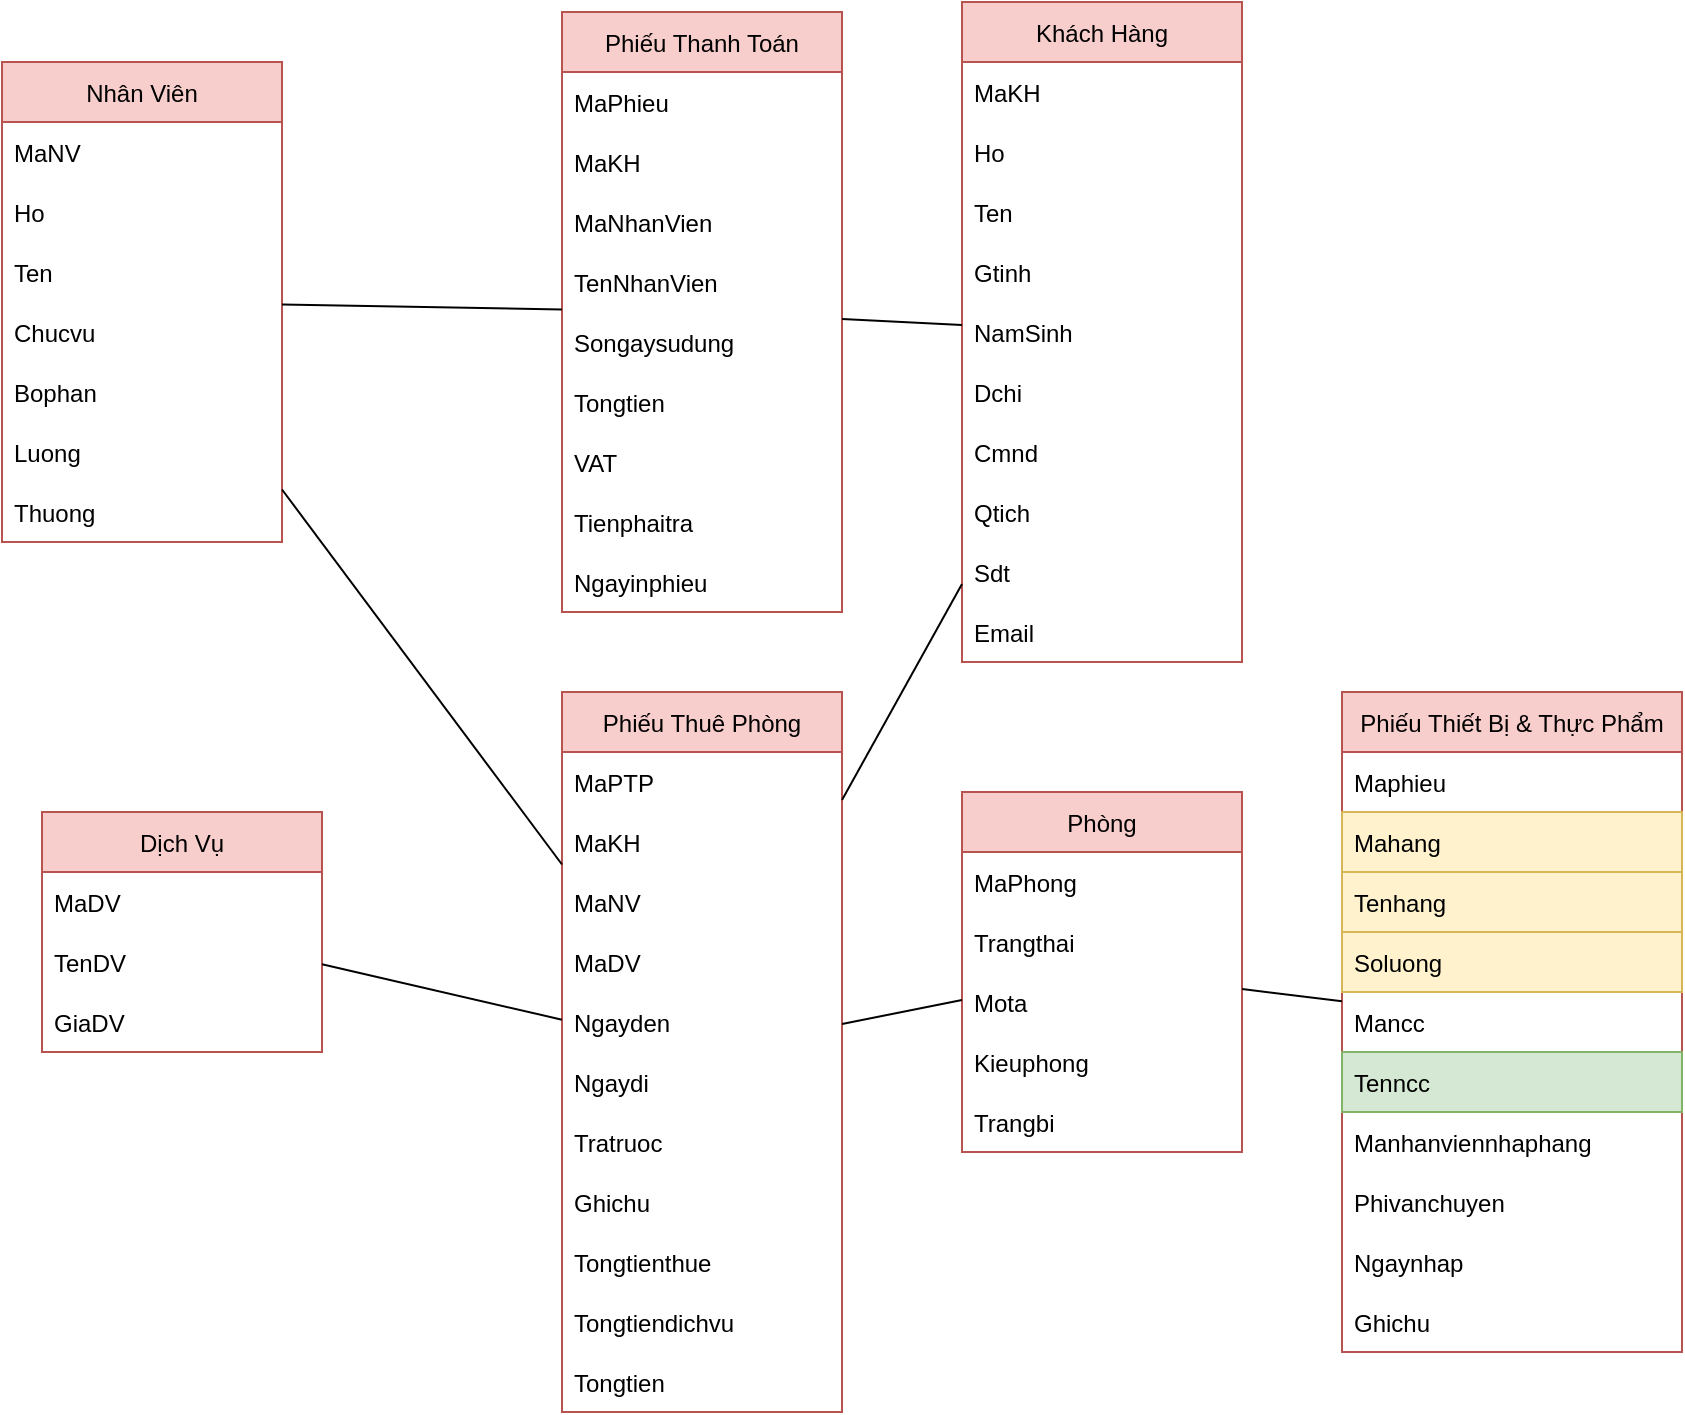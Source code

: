 <mxfile version="13.9.9" type="device"><diagram id="7eF3YoeIpmHI1MQg0MPX" name="Page-1"><mxGraphModel dx="1827" dy="746" grid="1" gridSize="10" guides="1" tooltips="1" connect="1" arrows="1" fold="1" page="1" pageScale="1" pageWidth="827" pageHeight="1169" math="0" shadow="0"><root><mxCell id="0"/><mxCell id="1" parent="0"/><mxCell id="aKGaaWWlIESonN7vYw-Q-1" value="Khách Hàng" style="swimlane;fontStyle=0;childLayout=stackLayout;horizontal=1;startSize=30;horizontalStack=0;resizeParent=1;resizeParentMax=0;resizeLast=0;collapsible=1;marginBottom=0;fillColor=#f8cecc;strokeColor=#b85450;" parent="1" vertex="1"><mxGeometry x="-110" y="315" width="140" height="330" as="geometry"/></mxCell><mxCell id="aKGaaWWlIESonN7vYw-Q-2" value="MaKH" style="text;strokeColor=none;fillColor=none;align=left;verticalAlign=middle;spacingLeft=4;spacingRight=4;overflow=hidden;points=[[0,0.5],[1,0.5]];portConstraint=eastwest;rotatable=0;" parent="aKGaaWWlIESonN7vYw-Q-1" vertex="1"><mxGeometry y="30" width="140" height="30" as="geometry"/></mxCell><mxCell id="aKGaaWWlIESonN7vYw-Q-4" value="Ho" style="text;strokeColor=none;fillColor=none;align=left;verticalAlign=middle;spacingLeft=4;spacingRight=4;overflow=hidden;points=[[0,0.5],[1,0.5]];portConstraint=eastwest;rotatable=0;" parent="aKGaaWWlIESonN7vYw-Q-1" vertex="1"><mxGeometry y="60" width="140" height="30" as="geometry"/></mxCell><mxCell id="aTECQ-9BiBoAfUXdvshy-30" value="Ten" style="text;strokeColor=none;fillColor=none;align=left;verticalAlign=middle;spacingLeft=4;spacingRight=4;overflow=hidden;points=[[0,0.5],[1,0.5]];portConstraint=eastwest;rotatable=0;" parent="aKGaaWWlIESonN7vYw-Q-1" vertex="1"><mxGeometry y="90" width="140" height="30" as="geometry"/></mxCell><mxCell id="aKGaaWWlIESonN7vYw-Q-3" value="Gtinh" style="text;strokeColor=none;fillColor=none;align=left;verticalAlign=middle;spacingLeft=4;spacingRight=4;overflow=hidden;points=[[0,0.5],[1,0.5]];portConstraint=eastwest;rotatable=0;" parent="aKGaaWWlIESonN7vYw-Q-1" vertex="1"><mxGeometry y="120" width="140" height="30" as="geometry"/></mxCell><mxCell id="A2Pmf5FZ_ClT6Z_F50wU-1" value="NamSinh" style="text;strokeColor=none;fillColor=none;align=left;verticalAlign=middle;spacingLeft=4;spacingRight=4;overflow=hidden;points=[[0,0.5],[1,0.5]];portConstraint=eastwest;rotatable=0;" parent="aKGaaWWlIESonN7vYw-Q-1" vertex="1"><mxGeometry y="150" width="140" height="30" as="geometry"/></mxCell><mxCell id="aTECQ-9BiBoAfUXdvshy-2" value="Dchi" style="text;strokeColor=none;fillColor=none;align=left;verticalAlign=middle;spacingLeft=4;spacingRight=4;overflow=hidden;points=[[0,0.5],[1,0.5]];portConstraint=eastwest;rotatable=0;" parent="aKGaaWWlIESonN7vYw-Q-1" vertex="1"><mxGeometry y="180" width="140" height="30" as="geometry"/></mxCell><mxCell id="aTECQ-9BiBoAfUXdvshy-1" value="Cmnd" style="text;strokeColor=none;fillColor=none;align=left;verticalAlign=middle;spacingLeft=4;spacingRight=4;overflow=hidden;points=[[0,0.5],[1,0.5]];portConstraint=eastwest;rotatable=0;" parent="aKGaaWWlIESonN7vYw-Q-1" vertex="1"><mxGeometry y="210" width="140" height="30" as="geometry"/></mxCell><mxCell id="aTECQ-9BiBoAfUXdvshy-3" value="Qtich" style="text;strokeColor=none;fillColor=none;align=left;verticalAlign=middle;spacingLeft=4;spacingRight=4;overflow=hidden;points=[[0,0.5],[1,0.5]];portConstraint=eastwest;rotatable=0;" parent="aKGaaWWlIESonN7vYw-Q-1" vertex="1"><mxGeometry y="240" width="140" height="30" as="geometry"/></mxCell><mxCell id="aTECQ-9BiBoAfUXdvshy-4" value="Sdt" style="text;strokeColor=none;fillColor=none;align=left;verticalAlign=middle;spacingLeft=4;spacingRight=4;overflow=hidden;points=[[0,0.5],[1,0.5]];portConstraint=eastwest;rotatable=0;" parent="aKGaaWWlIESonN7vYw-Q-1" vertex="1"><mxGeometry y="270" width="140" height="30" as="geometry"/></mxCell><mxCell id="aTECQ-9BiBoAfUXdvshy-5" value="Email" style="text;strokeColor=none;fillColor=none;align=left;verticalAlign=middle;spacingLeft=4;spacingRight=4;overflow=hidden;points=[[0,0.5],[1,0.5]];portConstraint=eastwest;rotatable=0;" parent="aKGaaWWlIESonN7vYw-Q-1" vertex="1"><mxGeometry y="300" width="140" height="30" as="geometry"/></mxCell><mxCell id="aKGaaWWlIESonN7vYw-Q-5" value="Phòng" style="swimlane;fontStyle=0;childLayout=stackLayout;horizontal=1;startSize=30;horizontalStack=0;resizeParent=1;resizeParentMax=0;resizeLast=0;collapsible=1;marginBottom=0;fillColor=#f8cecc;strokeColor=#b85450;" parent="1" vertex="1"><mxGeometry x="-110" y="710" width="140" height="180" as="geometry"/></mxCell><mxCell id="aKGaaWWlIESonN7vYw-Q-6" value="MaPhong" style="text;strokeColor=none;fillColor=none;align=left;verticalAlign=middle;spacingLeft=4;spacingRight=4;overflow=hidden;points=[[0,0.5],[1,0.5]];portConstraint=eastwest;rotatable=0;" parent="aKGaaWWlIESonN7vYw-Q-5" vertex="1"><mxGeometry y="30" width="140" height="30" as="geometry"/></mxCell><mxCell id="aTECQ-9BiBoAfUXdvshy-18" value="Trangthai" style="text;strokeColor=none;fillColor=none;align=left;verticalAlign=middle;spacingLeft=4;spacingRight=4;overflow=hidden;points=[[0,0.5],[1,0.5]];portConstraint=eastwest;rotatable=0;" parent="aKGaaWWlIESonN7vYw-Q-5" vertex="1"><mxGeometry y="60" width="140" height="30" as="geometry"/></mxCell><mxCell id="aTECQ-9BiBoAfUXdvshy-24" value="Mota" style="text;strokeColor=none;fillColor=none;align=left;verticalAlign=middle;spacingLeft=4;spacingRight=4;overflow=hidden;points=[[0,0.5],[1,0.5]];portConstraint=eastwest;rotatable=0;" parent="aKGaaWWlIESonN7vYw-Q-5" vertex="1"><mxGeometry y="90" width="140" height="30" as="geometry"/></mxCell><mxCell id="aTECQ-9BiBoAfUXdvshy-127" value="Kieuphong" style="text;strokeColor=none;fillColor=none;align=left;verticalAlign=middle;spacingLeft=4;spacingRight=4;overflow=hidden;points=[[0,0.5],[1,0.5]];portConstraint=eastwest;rotatable=0;" parent="aKGaaWWlIESonN7vYw-Q-5" vertex="1"><mxGeometry y="120" width="140" height="30" as="geometry"/></mxCell><mxCell id="aTECQ-9BiBoAfUXdvshy-21" value="Trangbi" style="text;strokeColor=none;fillColor=none;align=left;verticalAlign=middle;spacingLeft=4;spacingRight=4;overflow=hidden;points=[[0,0.5],[1,0.5]];portConstraint=eastwest;rotatable=0;" parent="aKGaaWWlIESonN7vYw-Q-5" vertex="1"><mxGeometry y="150" width="140" height="30" as="geometry"/></mxCell><mxCell id="aKGaaWWlIESonN7vYw-Q-9" value="Phiếu Thanh Toán" style="swimlane;fontStyle=0;childLayout=stackLayout;horizontal=1;startSize=30;horizontalStack=0;resizeParent=1;resizeParentMax=0;resizeLast=0;collapsible=1;marginBottom=0;fillColor=#f8cecc;strokeColor=#b85450;" parent="1" vertex="1"><mxGeometry x="-310" y="320" width="140" height="300" as="geometry"/></mxCell><mxCell id="aKGaaWWlIESonN7vYw-Q-10" value="MaPhieu" style="text;strokeColor=none;fillColor=none;align=left;verticalAlign=middle;spacingLeft=4;spacingRight=4;overflow=hidden;points=[[0,0.5],[1,0.5]];portConstraint=eastwest;rotatable=0;" parent="aKGaaWWlIESonN7vYw-Q-9" vertex="1"><mxGeometry y="30" width="140" height="30" as="geometry"/></mxCell><mxCell id="aTECQ-9BiBoAfUXdvshy-59" value="MaKH" style="text;strokeColor=none;fillColor=none;align=left;verticalAlign=middle;spacingLeft=4;spacingRight=4;overflow=hidden;points=[[0,0.5],[1,0.5]];portConstraint=eastwest;rotatable=0;" parent="aKGaaWWlIESonN7vYw-Q-9" vertex="1"><mxGeometry y="60" width="140" height="30" as="geometry"/></mxCell><mxCell id="aTECQ-9BiBoAfUXdvshy-53" value="MaNhanVien" style="text;strokeColor=none;fillColor=none;align=left;verticalAlign=middle;spacingLeft=4;spacingRight=4;overflow=hidden;points=[[0,0.5],[1,0.5]];portConstraint=eastwest;rotatable=0;" parent="aKGaaWWlIESonN7vYw-Q-9" vertex="1"><mxGeometry y="90" width="140" height="30" as="geometry"/></mxCell><mxCell id="mq0-_rbovB_cF3NfJ1jz-1" value="TenNhanVien" style="text;strokeColor=none;fillColor=none;align=left;verticalAlign=middle;spacingLeft=4;spacingRight=4;overflow=hidden;points=[[0,0.5],[1,0.5]];portConstraint=eastwest;rotatable=0;" parent="aKGaaWWlIESonN7vYw-Q-9" vertex="1"><mxGeometry y="120" width="140" height="30" as="geometry"/></mxCell><mxCell id="aKGaaWWlIESonN7vYw-Q-24" value="Songaysudung" style="text;strokeColor=none;fillColor=none;align=left;verticalAlign=middle;spacingLeft=4;spacingRight=4;overflow=hidden;points=[[0,0.5],[1,0.5]];portConstraint=eastwest;rotatable=0;" parent="aKGaaWWlIESonN7vYw-Q-9" vertex="1"><mxGeometry y="150" width="140" height="30" as="geometry"/></mxCell><mxCell id="aTECQ-9BiBoAfUXdvshy-15" value="Tongtien" style="text;strokeColor=none;fillColor=none;align=left;verticalAlign=middle;spacingLeft=4;spacingRight=4;overflow=hidden;points=[[0,0.5],[1,0.5]];portConstraint=eastwest;rotatable=0;" parent="aKGaaWWlIESonN7vYw-Q-9" vertex="1"><mxGeometry y="180" width="140" height="30" as="geometry"/></mxCell><mxCell id="aTECQ-9BiBoAfUXdvshy-16" value="VAT" style="text;strokeColor=none;fillColor=none;align=left;verticalAlign=middle;spacingLeft=4;spacingRight=4;overflow=hidden;points=[[0,0.5],[1,0.5]];portConstraint=eastwest;rotatable=0;" parent="aKGaaWWlIESonN7vYw-Q-9" vertex="1"><mxGeometry y="210" width="140" height="30" as="geometry"/></mxCell><mxCell id="aTECQ-9BiBoAfUXdvshy-17" value="Tienphaitra" style="text;strokeColor=none;fillColor=none;align=left;verticalAlign=middle;spacingLeft=4;spacingRight=4;overflow=hidden;points=[[0,0.5],[1,0.5]];portConstraint=eastwest;rotatable=0;" parent="aKGaaWWlIESonN7vYw-Q-9" vertex="1"><mxGeometry y="240" width="140" height="30" as="geometry"/></mxCell><mxCell id="aTECQ-9BiBoAfUXdvshy-54" value="Ngayinphieu" style="text;strokeColor=none;fillColor=none;align=left;verticalAlign=middle;spacingLeft=4;spacingRight=4;overflow=hidden;points=[[0,0.5],[1,0.5]];portConstraint=eastwest;rotatable=0;" parent="aKGaaWWlIESonN7vYw-Q-9" vertex="1"><mxGeometry y="270" width="140" height="30" as="geometry"/></mxCell><mxCell id="aKGaaWWlIESonN7vYw-Q-17" value="Nhân Viên" style="swimlane;fontStyle=0;childLayout=stackLayout;horizontal=1;startSize=30;horizontalStack=0;resizeParent=1;resizeParentMax=0;resizeLast=0;collapsible=1;marginBottom=0;fillColor=#f8cecc;strokeColor=#b85450;" parent="1" vertex="1"><mxGeometry x="-590" y="345" width="140" height="240" as="geometry"/></mxCell><mxCell id="aKGaaWWlIESonN7vYw-Q-18" value="MaNV" style="text;strokeColor=none;fillColor=none;align=left;verticalAlign=middle;spacingLeft=4;spacingRight=4;overflow=hidden;points=[[0,0.5],[1,0.5]];portConstraint=eastwest;rotatable=0;" parent="aKGaaWWlIESonN7vYw-Q-17" vertex="1"><mxGeometry y="30" width="140" height="30" as="geometry"/></mxCell><mxCell id="aTECQ-9BiBoAfUXdvshy-34" value="Ho" style="text;strokeColor=none;fillColor=none;align=left;verticalAlign=middle;spacingLeft=4;spacingRight=4;overflow=hidden;points=[[0,0.5],[1,0.5]];portConstraint=eastwest;rotatable=0;" parent="aKGaaWWlIESonN7vYw-Q-17" vertex="1"><mxGeometry y="60" width="140" height="30" as="geometry"/></mxCell><mxCell id="aTECQ-9BiBoAfUXdvshy-35" value="Ten" style="text;strokeColor=none;fillColor=none;align=left;verticalAlign=middle;spacingLeft=4;spacingRight=4;overflow=hidden;points=[[0,0.5],[1,0.5]];portConstraint=eastwest;rotatable=0;" parent="aKGaaWWlIESonN7vYw-Q-17" vertex="1"><mxGeometry y="90" width="140" height="30" as="geometry"/></mxCell><mxCell id="aTECQ-9BiBoAfUXdvshy-36" value="Chucvu" style="text;strokeColor=none;fillColor=none;align=left;verticalAlign=middle;spacingLeft=4;spacingRight=4;overflow=hidden;points=[[0,0.5],[1,0.5]];portConstraint=eastwest;rotatable=0;" parent="aKGaaWWlIESonN7vYw-Q-17" vertex="1"><mxGeometry y="120" width="140" height="30" as="geometry"/></mxCell><mxCell id="aTECQ-9BiBoAfUXdvshy-37" value="Bophan" style="text;strokeColor=none;fillColor=none;align=left;verticalAlign=middle;spacingLeft=4;spacingRight=4;overflow=hidden;points=[[0,0.5],[1,0.5]];portConstraint=eastwest;rotatable=0;" parent="aKGaaWWlIESonN7vYw-Q-17" vertex="1"><mxGeometry y="150" width="140" height="30" as="geometry"/></mxCell><mxCell id="aTECQ-9BiBoAfUXdvshy-38" value="Luong" style="text;strokeColor=none;fillColor=none;align=left;verticalAlign=middle;spacingLeft=4;spacingRight=4;overflow=hidden;points=[[0,0.5],[1,0.5]];portConstraint=eastwest;rotatable=0;" parent="aKGaaWWlIESonN7vYw-Q-17" vertex="1"><mxGeometry y="180" width="140" height="30" as="geometry"/></mxCell><mxCell id="aTECQ-9BiBoAfUXdvshy-39" value="Thuong" style="text;strokeColor=none;fillColor=none;align=left;verticalAlign=middle;spacingLeft=4;spacingRight=4;overflow=hidden;points=[[0,0.5],[1,0.5]];portConstraint=eastwest;rotatable=0;" parent="aKGaaWWlIESonN7vYw-Q-17" vertex="1"><mxGeometry y="210" width="140" height="30" as="geometry"/></mxCell><mxCell id="aKGaaWWlIESonN7vYw-Q-25" value="Dịch Vụ" style="swimlane;fontStyle=0;childLayout=stackLayout;horizontal=1;startSize=30;horizontalStack=0;resizeParent=1;resizeParentMax=0;resizeLast=0;collapsible=1;marginBottom=0;fillColor=#f8cecc;strokeColor=#b85450;" parent="1" vertex="1"><mxGeometry x="-570" y="720" width="140" height="120" as="geometry"/></mxCell><mxCell id="aKGaaWWlIESonN7vYw-Q-26" value="MaDV" style="text;strokeColor=none;fillColor=none;align=left;verticalAlign=middle;spacingLeft=4;spacingRight=4;overflow=hidden;points=[[0,0.5],[1,0.5]];portConstraint=eastwest;rotatable=0;" parent="aKGaaWWlIESonN7vYw-Q-25" vertex="1"><mxGeometry y="30" width="140" height="30" as="geometry"/></mxCell><mxCell id="aKGaaWWlIESonN7vYw-Q-27" value="TenDV" style="text;strokeColor=none;fillColor=none;align=left;verticalAlign=middle;spacingLeft=4;spacingRight=4;overflow=hidden;points=[[0,0.5],[1,0.5]];portConstraint=eastwest;rotatable=0;" parent="aKGaaWWlIESonN7vYw-Q-25" vertex="1"><mxGeometry y="60" width="140" height="30" as="geometry"/></mxCell><mxCell id="aKGaaWWlIESonN7vYw-Q-28" value="GiaDV" style="text;strokeColor=none;fillColor=none;align=left;verticalAlign=middle;spacingLeft=4;spacingRight=4;overflow=hidden;points=[[0,0.5],[1,0.5]];portConstraint=eastwest;rotatable=0;" parent="aKGaaWWlIESonN7vYw-Q-25" vertex="1"><mxGeometry y="90" width="140" height="30" as="geometry"/></mxCell><mxCell id="aTECQ-9BiBoAfUXdvshy-6" value="Phiếu Thuê Phòng" style="swimlane;fontStyle=0;childLayout=stackLayout;horizontal=1;startSize=30;horizontalStack=0;resizeParent=1;resizeParentMax=0;resizeLast=0;collapsible=1;marginBottom=0;fillColor=#f8cecc;strokeColor=#b85450;" parent="1" vertex="1"><mxGeometry x="-310" y="660" width="140" height="360" as="geometry"/></mxCell><mxCell id="aTECQ-9BiBoAfUXdvshy-7" value="MaPTP" style="text;strokeColor=none;fillColor=none;align=left;verticalAlign=middle;spacingLeft=4;spacingRight=4;overflow=hidden;points=[[0,0.5],[1,0.5]];portConstraint=eastwest;rotatable=0;" parent="aTECQ-9BiBoAfUXdvshy-6" vertex="1"><mxGeometry y="30" width="140" height="30" as="geometry"/></mxCell><mxCell id="aTECQ-9BiBoAfUXdvshy-45" value="MaKH" style="text;strokeColor=none;fillColor=none;align=left;verticalAlign=middle;spacingLeft=4;spacingRight=4;overflow=hidden;points=[[0,0.5],[1,0.5]];portConstraint=eastwest;rotatable=0;" parent="aTECQ-9BiBoAfUXdvshy-6" vertex="1"><mxGeometry y="60" width="140" height="30" as="geometry"/></mxCell><mxCell id="aTECQ-9BiBoAfUXdvshy-105" value="MaNV" style="text;strokeColor=none;fillColor=none;align=left;verticalAlign=middle;spacingLeft=4;spacingRight=4;overflow=hidden;points=[[0,0.5],[1,0.5]];portConstraint=eastwest;rotatable=0;" parent="aTECQ-9BiBoAfUXdvshy-6" vertex="1"><mxGeometry y="90" width="140" height="30" as="geometry"/></mxCell><mxCell id="aTECQ-9BiBoAfUXdvshy-51" value="MaDV" style="text;strokeColor=none;fillColor=none;align=left;verticalAlign=middle;spacingLeft=4;spacingRight=4;overflow=hidden;points=[[0,0.5],[1,0.5]];portConstraint=eastwest;rotatable=0;" parent="aTECQ-9BiBoAfUXdvshy-6" vertex="1"><mxGeometry y="120" width="140" height="30" as="geometry"/></mxCell><mxCell id="aTECQ-9BiBoAfUXdvshy-8" value="Ngayden" style="text;strokeColor=none;fillColor=none;align=left;verticalAlign=middle;spacingLeft=4;spacingRight=4;overflow=hidden;points=[[0,0.5],[1,0.5]];portConstraint=eastwest;rotatable=0;" parent="aTECQ-9BiBoAfUXdvshy-6" vertex="1"><mxGeometry y="150" width="140" height="30" as="geometry"/></mxCell><mxCell id="aTECQ-9BiBoAfUXdvshy-9" value="Ngaydi" style="text;strokeColor=none;fillColor=none;align=left;verticalAlign=middle;spacingLeft=4;spacingRight=4;overflow=hidden;points=[[0,0.5],[1,0.5]];portConstraint=eastwest;rotatable=0;" parent="aTECQ-9BiBoAfUXdvshy-6" vertex="1"><mxGeometry y="180" width="140" height="30" as="geometry"/></mxCell><mxCell id="aTECQ-9BiBoAfUXdvshy-13" value="Tratruoc" style="text;strokeColor=none;fillColor=none;align=left;verticalAlign=middle;spacingLeft=4;spacingRight=4;overflow=hidden;points=[[0,0.5],[1,0.5]];portConstraint=eastwest;rotatable=0;" parent="aTECQ-9BiBoAfUXdvshy-6" vertex="1"><mxGeometry y="210" width="140" height="30" as="geometry"/></mxCell><mxCell id="aTECQ-9BiBoAfUXdvshy-14" value="Ghichu" style="text;strokeColor=none;fillColor=none;align=left;verticalAlign=middle;spacingLeft=4;spacingRight=4;overflow=hidden;points=[[0,0.5],[1,0.5]];portConstraint=eastwest;rotatable=0;" parent="aTECQ-9BiBoAfUXdvshy-6" vertex="1"><mxGeometry y="240" width="140" height="30" as="geometry"/></mxCell><mxCell id="aTECQ-9BiBoAfUXdvshy-107" value="Tongtienthue" style="text;strokeColor=none;fillColor=none;align=left;verticalAlign=middle;spacingLeft=4;spacingRight=4;overflow=hidden;points=[[0,0.5],[1,0.5]];portConstraint=eastwest;rotatable=0;" parent="aTECQ-9BiBoAfUXdvshy-6" vertex="1"><mxGeometry y="270" width="140" height="30" as="geometry"/></mxCell><mxCell id="aTECQ-9BiBoAfUXdvshy-108" value="Tongtiendichvu" style="text;strokeColor=none;fillColor=none;align=left;verticalAlign=middle;spacingLeft=4;spacingRight=4;overflow=hidden;points=[[0,0.5],[1,0.5]];portConstraint=eastwest;rotatable=0;" parent="aTECQ-9BiBoAfUXdvshy-6" vertex="1"><mxGeometry y="300" width="140" height="30" as="geometry"/></mxCell><mxCell id="aTECQ-9BiBoAfUXdvshy-109" value="Tongtien" style="text;strokeColor=none;fillColor=none;align=left;verticalAlign=middle;spacingLeft=4;spacingRight=4;overflow=hidden;points=[[0,0.5],[1,0.5]];portConstraint=eastwest;rotatable=0;" parent="aTECQ-9BiBoAfUXdvshy-6" vertex="1"><mxGeometry y="330" width="140" height="30" as="geometry"/></mxCell><mxCell id="aTECQ-9BiBoAfUXdvshy-50" value="" style="endArrow=none;html=1;" parent="1" source="aKGaaWWlIESonN7vYw-Q-5" target="aTECQ-9BiBoAfUXdvshy-6" edge="1"><mxGeometry width="50" height="50" relative="1" as="geometry"><mxPoint x="-260" y="660" as="sourcePoint"/><mxPoint x="-210" y="610" as="targetPoint"/></mxGeometry></mxCell><mxCell id="aTECQ-9BiBoAfUXdvshy-52" value="" style="endArrow=none;html=1;" parent="1" source="aTECQ-9BiBoAfUXdvshy-6" target="aKGaaWWlIESonN7vYw-Q-25" edge="1"><mxGeometry width="50" height="50" relative="1" as="geometry"><mxPoint x="-70" y="590" as="sourcePoint"/><mxPoint x="-20" y="540" as="targetPoint"/></mxGeometry></mxCell><mxCell id="aTECQ-9BiBoAfUXdvshy-58" value="" style="endArrow=none;html=1;" parent="1" source="aKGaaWWlIESonN7vYw-Q-9" target="aKGaaWWlIESonN7vYw-Q-17" edge="1"><mxGeometry width="50" height="50" relative="1" as="geometry"><mxPoint x="-200" y="380" as="sourcePoint"/><mxPoint x="-150" y="330" as="targetPoint"/></mxGeometry></mxCell><mxCell id="aTECQ-9BiBoAfUXdvshy-60" value="" style="endArrow=none;html=1;" parent="1" source="aKGaaWWlIESonN7vYw-Q-9" target="aKGaaWWlIESonN7vYw-Q-1" edge="1"><mxGeometry width="50" height="50" relative="1" as="geometry"><mxPoint y="360" as="sourcePoint"/><mxPoint x="50" y="310" as="targetPoint"/></mxGeometry></mxCell><mxCell id="aTECQ-9BiBoAfUXdvshy-110" value="Phiếu Thiết Bị &amp; Thực Phẩm" style="swimlane;fontStyle=0;childLayout=stackLayout;horizontal=1;startSize=30;horizontalStack=0;resizeParent=1;resizeParentMax=0;resizeLast=0;collapsible=1;marginBottom=0;fillColor=#f8cecc;strokeColor=#b85450;" parent="1" vertex="1"><mxGeometry x="80" y="660" width="170" height="330" as="geometry"/></mxCell><mxCell id="Qu6nRAYG70ceMj00Re6B-4" value="Maphieu" style="text;strokeColor=none;fillColor=none;align=left;verticalAlign=middle;spacingLeft=4;spacingRight=4;overflow=hidden;points=[[0,0.5],[1,0.5]];portConstraint=eastwest;rotatable=0;" parent="aTECQ-9BiBoAfUXdvshy-110" vertex="1"><mxGeometry y="30" width="170" height="30" as="geometry"/></mxCell><mxCell id="Qu6nRAYG70ceMj00Re6B-13" value="Mahang" style="text;strokeColor=#d6b656;fillColor=#fff2cc;align=left;verticalAlign=middle;spacingLeft=4;spacingRight=4;overflow=hidden;points=[[0,0.5],[1,0.5]];portConstraint=eastwest;rotatable=0;" parent="aTECQ-9BiBoAfUXdvshy-110" vertex="1"><mxGeometry y="60" width="170" height="30" as="geometry"/></mxCell><mxCell id="mq0-_rbovB_cF3NfJ1jz-2" value="Tenhang" style="text;strokeColor=#d6b656;fillColor=#fff2cc;align=left;verticalAlign=middle;spacingLeft=4;spacingRight=4;overflow=hidden;points=[[0,0.5],[1,0.5]];portConstraint=eastwest;rotatable=0;" parent="aTECQ-9BiBoAfUXdvshy-110" vertex="1"><mxGeometry y="90" width="170" height="30" as="geometry"/></mxCell><mxCell id="aTECQ-9BiBoAfUXdvshy-118" value="Soluong" style="text;strokeColor=#d6b656;fillColor=#fff2cc;align=left;verticalAlign=middle;spacingLeft=4;spacingRight=4;overflow=hidden;points=[[0,0.5],[1,0.5]];portConstraint=eastwest;rotatable=0;" parent="aTECQ-9BiBoAfUXdvshy-110" vertex="1"><mxGeometry y="120" width="170" height="30" as="geometry"/></mxCell><mxCell id="Qu6nRAYG70ceMj00Re6B-12" value="Mancc" style="text;strokeColor=none;fillColor=none;align=left;verticalAlign=middle;spacingLeft=4;spacingRight=4;overflow=hidden;points=[[0,0.5],[1,0.5]];portConstraint=eastwest;rotatable=0;" parent="aTECQ-9BiBoAfUXdvshy-110" vertex="1"><mxGeometry y="150" width="170" height="30" as="geometry"/></mxCell><mxCell id="mq0-_rbovB_cF3NfJ1jz-3" value="Tenncc" style="text;strokeColor=#82b366;fillColor=#d5e8d4;align=left;verticalAlign=middle;spacingLeft=4;spacingRight=4;overflow=hidden;points=[[0,0.5],[1,0.5]];portConstraint=eastwest;rotatable=0;" parent="aTECQ-9BiBoAfUXdvshy-110" vertex="1"><mxGeometry y="180" width="170" height="30" as="geometry"/></mxCell><mxCell id="Qu6nRAYG70ceMj00Re6B-3" value="Manhanviennhaphang" style="text;strokeColor=none;fillColor=none;align=left;verticalAlign=middle;spacingLeft=4;spacingRight=4;overflow=hidden;points=[[0,0.5],[1,0.5]];portConstraint=eastwest;rotatable=0;" parent="aTECQ-9BiBoAfUXdvshy-110" vertex="1"><mxGeometry y="210" width="170" height="30" as="geometry"/></mxCell><mxCell id="Qu6nRAYG70ceMj00Re6B-14" value="Phivanchuyen" style="text;strokeColor=none;fillColor=none;align=left;verticalAlign=middle;spacingLeft=4;spacingRight=4;overflow=hidden;points=[[0,0.5],[1,0.5]];portConstraint=eastwest;rotatable=0;" parent="aTECQ-9BiBoAfUXdvshy-110" vertex="1"><mxGeometry y="240" width="170" height="30" as="geometry"/></mxCell><mxCell id="Qu6nRAYG70ceMj00Re6B-15" value="Ngaynhap" style="text;strokeColor=none;fillColor=none;align=left;verticalAlign=middle;spacingLeft=4;spacingRight=4;overflow=hidden;points=[[0,0.5],[1,0.5]];portConstraint=eastwest;rotatable=0;" parent="aTECQ-9BiBoAfUXdvshy-110" vertex="1"><mxGeometry y="270" width="170" height="30" as="geometry"/></mxCell><mxCell id="Qu6nRAYG70ceMj00Re6B-16" value="Ghichu" style="text;strokeColor=none;fillColor=none;align=left;verticalAlign=middle;spacingLeft=4;spacingRight=4;overflow=hidden;points=[[0,0.5],[1,0.5]];portConstraint=eastwest;rotatable=0;" parent="aTECQ-9BiBoAfUXdvshy-110" vertex="1"><mxGeometry y="300" width="170" height="30" as="geometry"/></mxCell><mxCell id="aTECQ-9BiBoAfUXdvshy-126" value="" style="endArrow=none;html=1;" parent="1" source="aKGaaWWlIESonN7vYw-Q-5" target="aTECQ-9BiBoAfUXdvshy-110" edge="1"><mxGeometry width="50" height="50" relative="1" as="geometry"><mxPoint x="190" y="780" as="sourcePoint"/><mxPoint x="240" y="730" as="targetPoint"/></mxGeometry></mxCell><mxCell id="Qu6nRAYG70ceMj00Re6B-1" value="" style="endArrow=none;html=1;" parent="1" source="aTECQ-9BiBoAfUXdvshy-6" target="aKGaaWWlIESonN7vYw-Q-1" edge="1"><mxGeometry width="50" height="50" relative="1" as="geometry"><mxPoint x="-180" y="680" as="sourcePoint"/><mxPoint x="-130" y="630" as="targetPoint"/></mxGeometry></mxCell><mxCell id="Qu6nRAYG70ceMj00Re6B-2" value="" style="endArrow=none;html=1;" parent="1" source="aTECQ-9BiBoAfUXdvshy-6" target="aKGaaWWlIESonN7vYw-Q-17" edge="1"><mxGeometry width="50" height="50" relative="1" as="geometry"><mxPoint x="-330" y="650" as="sourcePoint"/><mxPoint x="-280" y="600" as="targetPoint"/></mxGeometry></mxCell></root></mxGraphModel></diagram></mxfile>